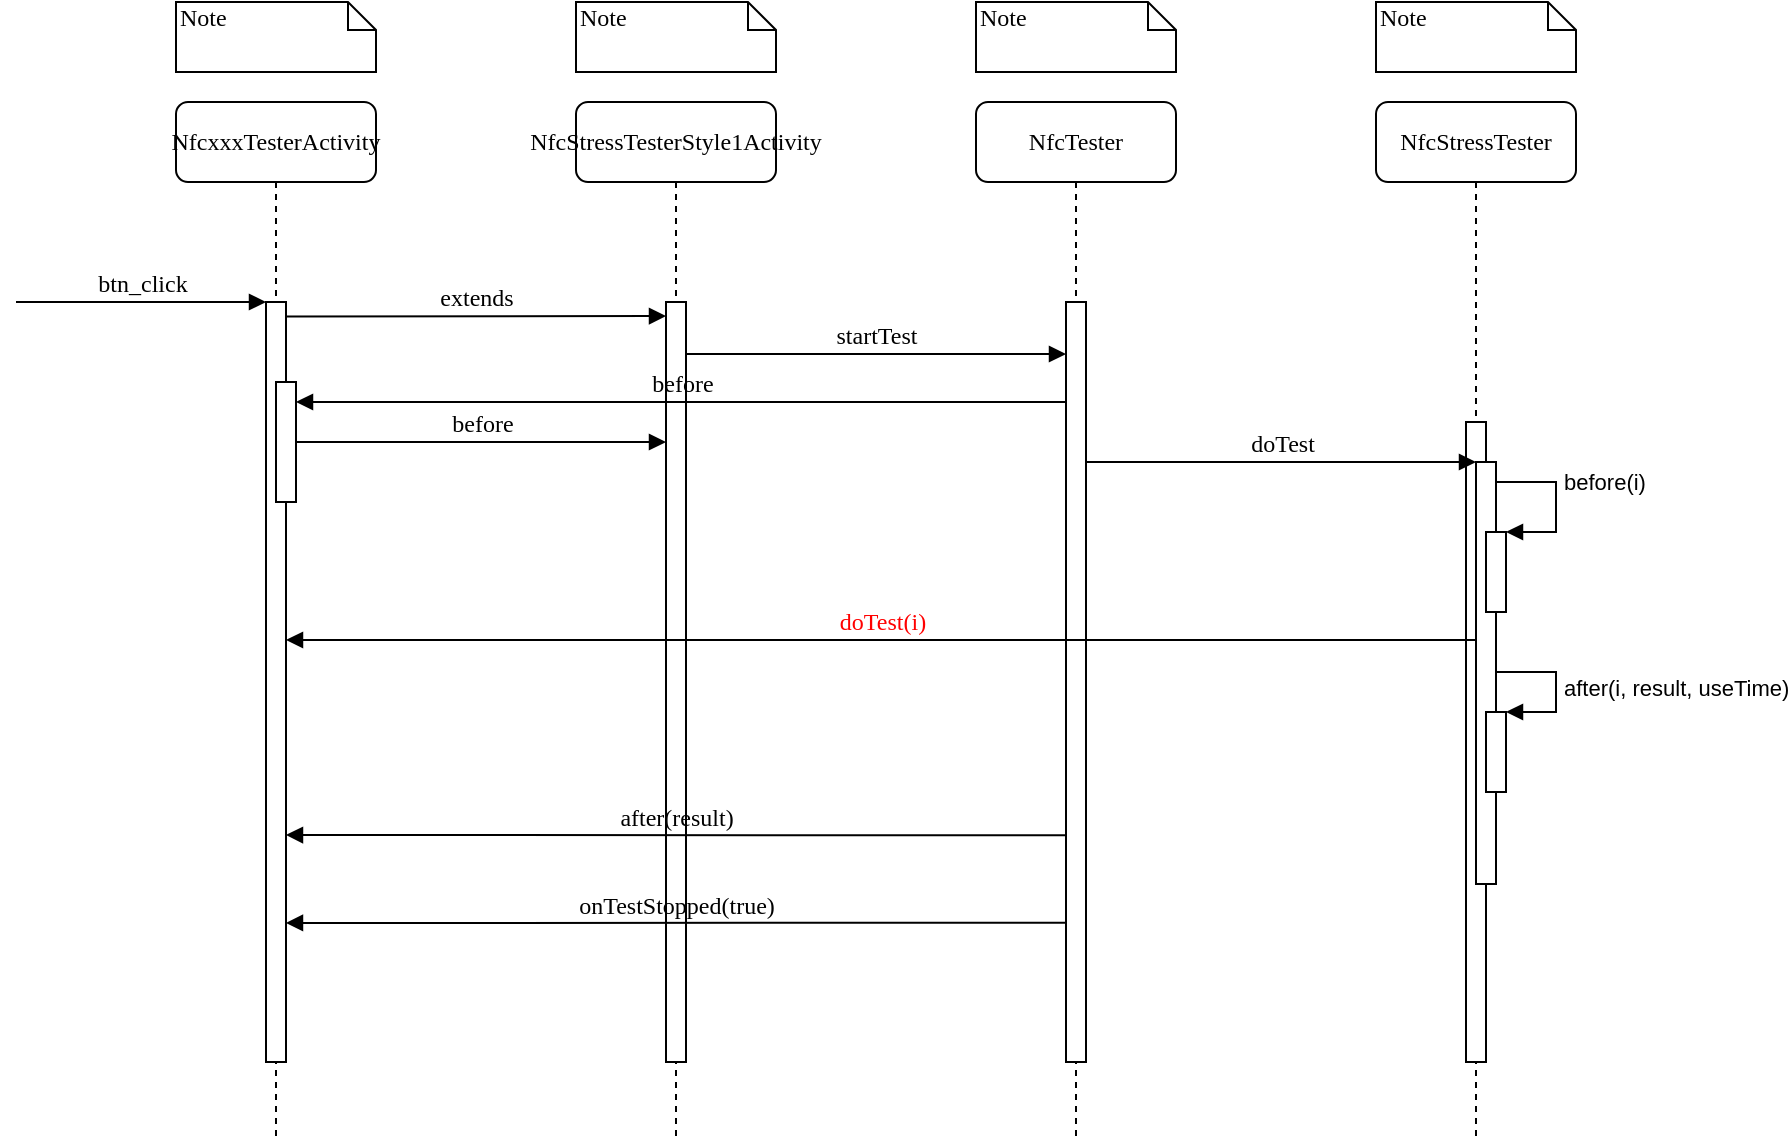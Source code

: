 <mxfile type="github" version="17.2.4">
  <diagram name="Page-1" id="13e1069c-82ec-6db2-03f1-153e76fe0fe0">
    <mxGraphModel grid="1" dx="1041" dy="521" gridSize="10" guides="1" tooltips="1" connect="1" arrows="1" fold="1" page="1" pageScale="1" pageWidth="1100" pageHeight="850" background="#ffffff" math="0" shadow="0">
      <root>
        <mxCell id="0" />
        <mxCell id="1" parent="0" />
        <mxCell value="NfcTester" id="7baba1c4bc27f4b0-2" parent="1" style="shape=umlLifeline;perimeter=lifelinePerimeter;whiteSpace=wrap;html=1;container=1;collapsible=0;recursiveResize=0;outlineConnect=0;rounded=1;shadow=0;comic=0;labelBackgroundColor=none;strokeWidth=1;fontFamily=Verdana;fontSize=12;align=center;" vertex="1">
          <mxGeometry as="geometry" height="520" width="100" x="640" y="80" />
        </mxCell>
        <mxCell value="" id="7baba1c4bc27f4b0-10" parent="7baba1c4bc27f4b0-2" style="html=1;points=[];perimeter=orthogonalPerimeter;rounded=0;shadow=0;comic=0;labelBackgroundColor=none;strokeWidth=1;fontFamily=Verdana;fontSize=12;align=center;" vertex="1">
          <mxGeometry as="geometry" height="380" width="10" x="45" y="100" />
        </mxCell>
        <mxCell value="NfcStressTester" id="7baba1c4bc27f4b0-3" parent="1" style="shape=umlLifeline;perimeter=lifelinePerimeter;whiteSpace=wrap;html=1;container=1;collapsible=0;recursiveResize=0;outlineConnect=0;rounded=1;shadow=0;comic=0;labelBackgroundColor=none;strokeWidth=1;fontFamily=Verdana;fontSize=12;align=center;" vertex="1">
          <mxGeometry as="geometry" height="520" width="100" x="840" y="80" />
        </mxCell>
        <mxCell value="" id="7baba1c4bc27f4b0-13" parent="7baba1c4bc27f4b0-3" style="html=1;points=[];perimeter=orthogonalPerimeter;rounded=0;shadow=0;comic=0;labelBackgroundColor=none;strokeWidth=1;fontFamily=Verdana;fontSize=12;align=center;" vertex="1">
          <mxGeometry as="geometry" height="320" width="10" x="45" y="160" />
        </mxCell>
        <mxCell value="" id="jnq_XeLPIwcyAuFo51Bv-19" parent="7baba1c4bc27f4b0-3" style="html=1;points=[];perimeter=orthogonalPerimeter;" vertex="1">
          <mxGeometry as="geometry" height="211" width="10" x="50" y="180" />
        </mxCell>
        <mxCell value="" id="jnq_XeLPIwcyAuFo51Bv-2" parent="7baba1c4bc27f4b0-3" style="html=1;points=[];perimeter=orthogonalPerimeter;" vertex="1">
          <mxGeometry as="geometry" height="40" width="10" x="55" y="215" />
        </mxCell>
        <mxCell value="before(i)" id="jnq_XeLPIwcyAuFo51Bv-3" parent="7baba1c4bc27f4b0-3" style="edgeStyle=orthogonalEdgeStyle;html=1;align=left;spacingLeft=2;endArrow=block;rounded=0;" edge="1" target="jnq_XeLPIwcyAuFo51Bv-2">
          <mxGeometry as="geometry" relative="1">
            <mxPoint as="sourcePoint" x="60" y="209.01" />
            <Array as="points">
              <mxPoint x="60" y="190" />
              <mxPoint x="90" y="190" />
              <mxPoint x="90" y="215" />
            </Array>
            <mxPoint as="targetPoint" x="65" y="239" />
          </mxGeometry>
        </mxCell>
        <mxCell value="" id="jnq_XeLPIwcyAuFo51Bv-10" parent="7baba1c4bc27f4b0-3" style="html=1;points=[];perimeter=orthogonalPerimeter;" vertex="1">
          <mxGeometry as="geometry" height="40" width="10" x="55" y="305" />
        </mxCell>
        <mxCell value="after(i, result, useTime)" id="jnq_XeLPIwcyAuFo51Bv-11" parent="7baba1c4bc27f4b0-3" style="edgeStyle=orthogonalEdgeStyle;html=1;align=left;spacingLeft=2;endArrow=block;rounded=0;entryX=1;entryY=0;" edge="1" target="jnq_XeLPIwcyAuFo51Bv-10">
          <mxGeometry as="geometry" relative="1">
            <mxPoint as="sourcePoint" x="60" y="285" />
            <Array as="points">
              <mxPoint x="90" y="285" />
            </Array>
          </mxGeometry>
        </mxCell>
        <mxCell value="NfcStressTesterStyle1Activity" id="7baba1c4bc27f4b0-8" parent="1" style="shape=umlLifeline;perimeter=lifelinePerimeter;whiteSpace=wrap;html=1;container=1;collapsible=0;recursiveResize=0;outlineConnect=0;rounded=1;shadow=0;comic=0;labelBackgroundColor=none;strokeWidth=1;fontFamily=Verdana;fontSize=12;align=center;" vertex="1">
          <mxGeometry as="geometry" height="520" width="100" x="440" y="80" />
        </mxCell>
        <mxCell value="" id="7baba1c4bc27f4b0-9" parent="7baba1c4bc27f4b0-8" style="html=1;points=[];perimeter=orthogonalPerimeter;rounded=0;shadow=0;comic=0;labelBackgroundColor=none;strokeWidth=1;fontFamily=Verdana;fontSize=12;align=center;" vertex="1">
          <mxGeometry as="geometry" height="380" width="10" x="45" y="100" />
        </mxCell>
        <mxCell value="before" id="jnq_XeLPIwcyAuFo51Bv-1" parent="7baba1c4bc27f4b0-8" style="html=1;verticalAlign=bottom;endArrow=block;labelBackgroundColor=none;fontFamily=Verdana;fontSize=12;edgeStyle=elbowEdgeStyle;elbow=vertical;" edge="1" target="yDXvQUknwn8BviDRraAJ-1">
          <mxGeometry as="geometry" relative="1">
            <mxPoint as="sourcePoint" x="245" y="150.0" />
            <mxPoint as="targetPoint" x="55" y="150.0" />
          </mxGeometry>
        </mxCell>
        <mxCell value="startTest" id="7baba1c4bc27f4b0-11" parent="1" style="html=1;verticalAlign=bottom;endArrow=block;labelBackgroundColor=none;fontFamily=Verdana;fontSize=12;edgeStyle=elbowEdgeStyle;elbow=vertical;" edge="1" target="7baba1c4bc27f4b0-10" source="7baba1c4bc27f4b0-9">
          <mxGeometry as="geometry" relative="1">
            <mxPoint as="sourcePoint" x="545" y="206.128" />
            <mxPoint as="targetPoint" x="675" y="206.0" />
            <Array as="points">
              <mxPoint x="650" y="206" />
            </Array>
          </mxGeometry>
        </mxCell>
        <mxCell value="doTest" id="7baba1c4bc27f4b0-14" parent="1" style="html=1;verticalAlign=bottom;endArrow=block;labelBackgroundColor=none;fontFamily=Verdana;fontSize=12;edgeStyle=elbowEdgeStyle;elbow=vertical;" edge="1">
          <mxGeometry as="geometry" relative="1">
            <mxPoint as="sourcePoint" x="695" y="260" />
            <mxPoint as="targetPoint" x="890" y="259.897" />
            <Array as="points" />
          </mxGeometry>
        </mxCell>
        <mxCell value="Note" id="7baba1c4bc27f4b0-40" parent="1" style="shape=note;whiteSpace=wrap;html=1;size=14;verticalAlign=top;align=left;spacingTop=-6;rounded=0;shadow=0;comic=0;labelBackgroundColor=none;strokeWidth=1;fontFamily=Verdana;fontSize=12" vertex="1">
          <mxGeometry as="geometry" height="35" width="100" x="440" y="30" />
        </mxCell>
        <mxCell value="Note" id="7baba1c4bc27f4b0-41" parent="1" style="shape=note;whiteSpace=wrap;html=1;size=14;verticalAlign=top;align=left;spacingTop=-6;rounded=0;shadow=0;comic=0;labelBackgroundColor=none;strokeWidth=1;fontFamily=Verdana;fontSize=12" vertex="1">
          <mxGeometry as="geometry" height="35" width="100" x="640" y="30" />
        </mxCell>
        <mxCell value="Note" id="7baba1c4bc27f4b0-42" parent="1" style="shape=note;whiteSpace=wrap;html=1;size=14;verticalAlign=top;align=left;spacingTop=-6;rounded=0;shadow=0;comic=0;labelBackgroundColor=none;strokeWidth=1;fontFamily=Verdana;fontSize=12" vertex="1">
          <mxGeometry as="geometry" height="35" width="100" x="840" y="30" />
        </mxCell>
        <mxCell value="Note" id="7baba1c4bc27f4b0-46" parent="1" style="shape=note;whiteSpace=wrap;html=1;size=14;verticalAlign=top;align=left;spacingTop=-6;rounded=0;shadow=0;comic=0;labelBackgroundColor=none;strokeWidth=1;fontFamily=Verdana;fontSize=12" vertex="1">
          <mxGeometry as="geometry" height="35" width="100" x="240" y="30" />
        </mxCell>
        <mxCell value="extends" id="jnq_XeLPIwcyAuFo51Bv-12" parent="1" style="html=1;verticalAlign=bottom;endArrow=block;labelBackgroundColor=none;fontFamily=Verdana;fontSize=12;edgeStyle=elbowEdgeStyle;elbow=vertical;exitX=0.966;exitY=0.005;exitDx=0;exitDy=0;exitPerimeter=0;" edge="1">
          <mxGeometry as="geometry" relative="1">
            <mxPoint as="sourcePoint" x="294.66" y="187.2" />
            <mxPoint as="targetPoint" x="485" y="187.167" />
          </mxGeometry>
        </mxCell>
        <mxCell value="NfcxxxTesterActivity" id="jnq_XeLPIwcyAuFo51Bv-14" parent="1" style="shape=umlLifeline;perimeter=lifelinePerimeter;whiteSpace=wrap;html=1;container=1;collapsible=0;recursiveResize=0;outlineConnect=0;rounded=1;shadow=0;comic=0;labelBackgroundColor=none;strokeWidth=1;fontFamily=Verdana;fontSize=12;align=center;" vertex="1">
          <mxGeometry as="geometry" height="520" width="100" x="240" y="80" />
        </mxCell>
        <mxCell value="" id="jnq_XeLPIwcyAuFo51Bv-15" parent="jnq_XeLPIwcyAuFo51Bv-14" style="html=1;points=[];perimeter=orthogonalPerimeter;rounded=0;shadow=0;comic=0;labelBackgroundColor=none;strokeWidth=1;fontFamily=Verdana;fontSize=12;align=center;" vertex="1">
          <mxGeometry as="geometry" height="380" width="10" x="45" y="100" />
        </mxCell>
        <mxCell value="" id="yDXvQUknwn8BviDRraAJ-1" parent="jnq_XeLPIwcyAuFo51Bv-14" style="html=1;points=[];perimeter=orthogonalPerimeter;" vertex="1">
          <mxGeometry as="geometry" height="60" width="10" x="50" y="140" />
        </mxCell>
        <mxCell value="btn_click" id="jnq_XeLPIwcyAuFo51Bv-16" parent="1" style="html=1;verticalAlign=bottom;endArrow=block;labelBackgroundColor=none;fontFamily=Verdana;fontSize=12;edgeStyle=elbowEdgeStyle;elbow=vertical;" edge="1" target="jnq_XeLPIwcyAuFo51Bv-15">
          <mxGeometry as="geometry" relative="1">
            <mxPoint as="sourcePoint" x="160" y="180" />
            <mxPoint as="targetPoint" x="290.34" y="179.997" />
          </mxGeometry>
        </mxCell>
        <mxCell value="&lt;font color=&quot;#ff0000&quot;&gt;doTest(i)&lt;/font&gt;" id="jnq_XeLPIwcyAuFo51Bv-17" parent="1" style="html=1;verticalAlign=bottom;endArrow=block;labelBackgroundColor=none;fontFamily=Verdana;fontSize=12;edgeStyle=elbowEdgeStyle;elbow=vertical;" edge="1">
          <mxGeometry as="geometry" relative="1">
            <mxPoint as="sourcePoint" x="890" y="349" />
            <mxPoint as="targetPoint" x="295" y="349" />
            <Array as="points">
              <mxPoint x="730" y="349" />
              <mxPoint x="895" y="369" />
              <mxPoint x="890" y="369" />
            </Array>
          </mxGeometry>
        </mxCell>
        <mxCell value="after(result)" id="jnq_XeLPIwcyAuFo51Bv-23" parent="1" style="html=1;verticalAlign=bottom;endArrow=block;labelBackgroundColor=none;fontFamily=Verdana;fontSize=12;edgeStyle=elbowEdgeStyle;elbow=vertical;" edge="1">
          <mxGeometry as="geometry" relative="1">
            <mxPoint as="sourcePoint" x="685" y="446.667" />
            <mxPoint as="targetPoint" x="295" y="446.667" />
          </mxGeometry>
        </mxCell>
        <mxCell value="onTestStopped(true)" id="jnq_XeLPIwcyAuFo51Bv-24" parent="1" style="html=1;verticalAlign=bottom;endArrow=block;labelBackgroundColor=none;fontFamily=Verdana;fontSize=12;edgeStyle=elbowEdgeStyle;elbow=vertical;" edge="1">
          <mxGeometry as="geometry" relative="1">
            <mxPoint as="sourcePoint" x="685" y="490.337" />
            <mxPoint as="targetPoint" x="295" y="490.337" />
          </mxGeometry>
        </mxCell>
        <mxCell value="before" id="yDXvQUknwn8BviDRraAJ-3" parent="1" style="html=1;verticalAlign=bottom;endArrow=block;labelBackgroundColor=none;fontFamily=Verdana;fontSize=12;edgeStyle=elbowEdgeStyle;elbow=vertical;" edge="1" target="7baba1c4bc27f4b0-9" source="yDXvQUknwn8BviDRraAJ-1">
          <mxGeometry as="geometry" relative="1">
            <mxPoint as="sourcePoint" x="304.66" y="250.2" />
            <mxPoint as="targetPoint" x="460" y="250" />
          </mxGeometry>
        </mxCell>
      </root>
    </mxGraphModel>
  </diagram>
</mxfile>
